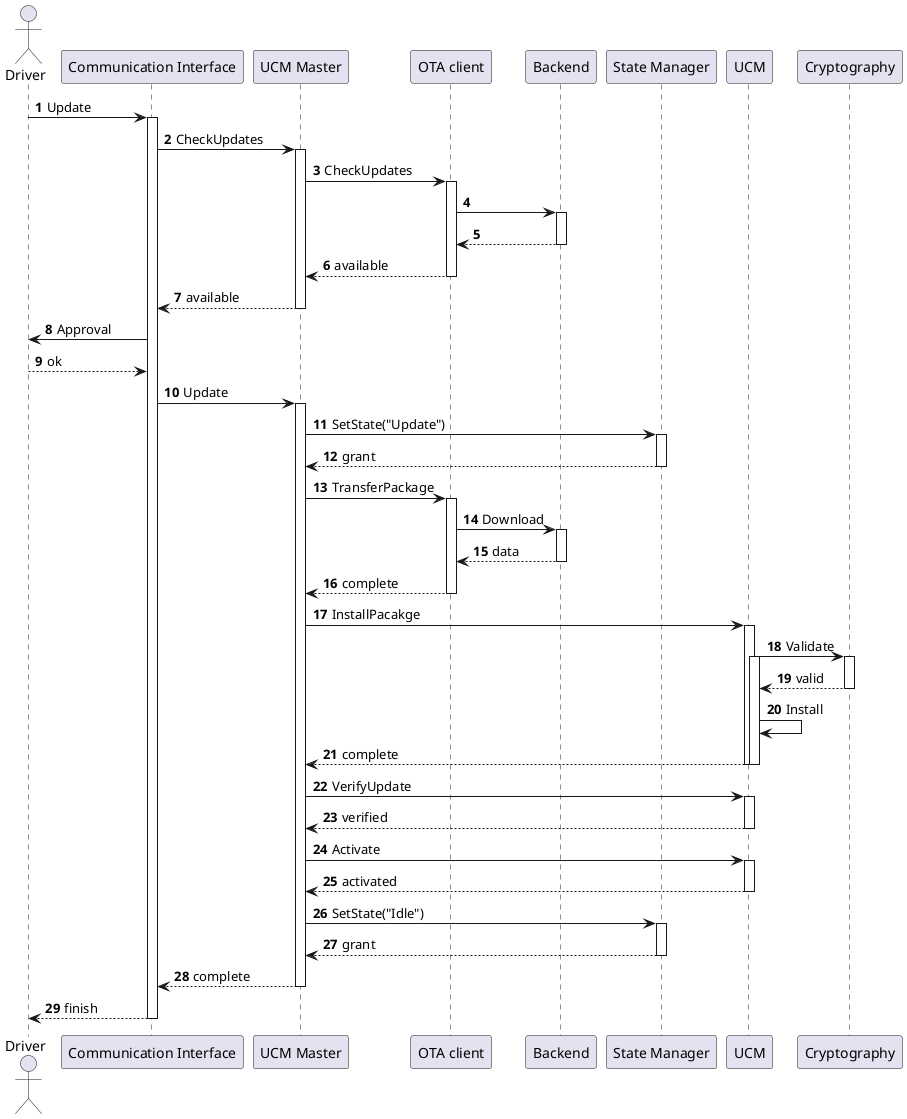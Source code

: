 @startuml Base scenario

autonumber
actor Driver as driver
participant "Communication Interface" as interface
participant "UCM Master" as master
participant "OTA client" as ota
participant "Backend" as backend
participant "State Manager" as state
participant "UCM" as ucm
participant "Cryptography" as crypto

driver -> interface: Update
activate interface
interface -> master: CheckUpdates
activate master

master -> ota: CheckUpdates
activate ota
ota -> backend
activate backend
backend --> ota
deactivate backend
ota --> master: available
deactivate ota

master --> interface: available
deactivate master

interface -> driver: Approval
driver --> interface: ok
interface -> master: Update
activate master
master -> state: SetState("Update")

activate state
state --> master: grant
deactivate state

master -> ota: TransferPackage
activate ota
ota -> backend: Download
activate backend
backend --> ota: data
deactivate backend
ota --> master: complete
deactivate ota


master -> ucm: InstallPacakge
activate ucm
ucm -> crypto: Validate
activate ucm
activate crypto
crypto --> ucm: valid
deactivate crypto
ucm -> ucm: Install
ucm --> master: complete
deactivate ucm
deactivate ucm

master -> ucm: VerifyUpdate
activate ucm
ucm --> master: verified
deactivate ucm

master -> ucm: Activate
activate ucm
ucm --> master: activated
deactivate ucm

master -> state: SetState("Idle")
activate state
state --> master: grant
deactivate state

master --> interface: complete
deactivate master

interface --> driver: finish

deactivate interface

@enduml